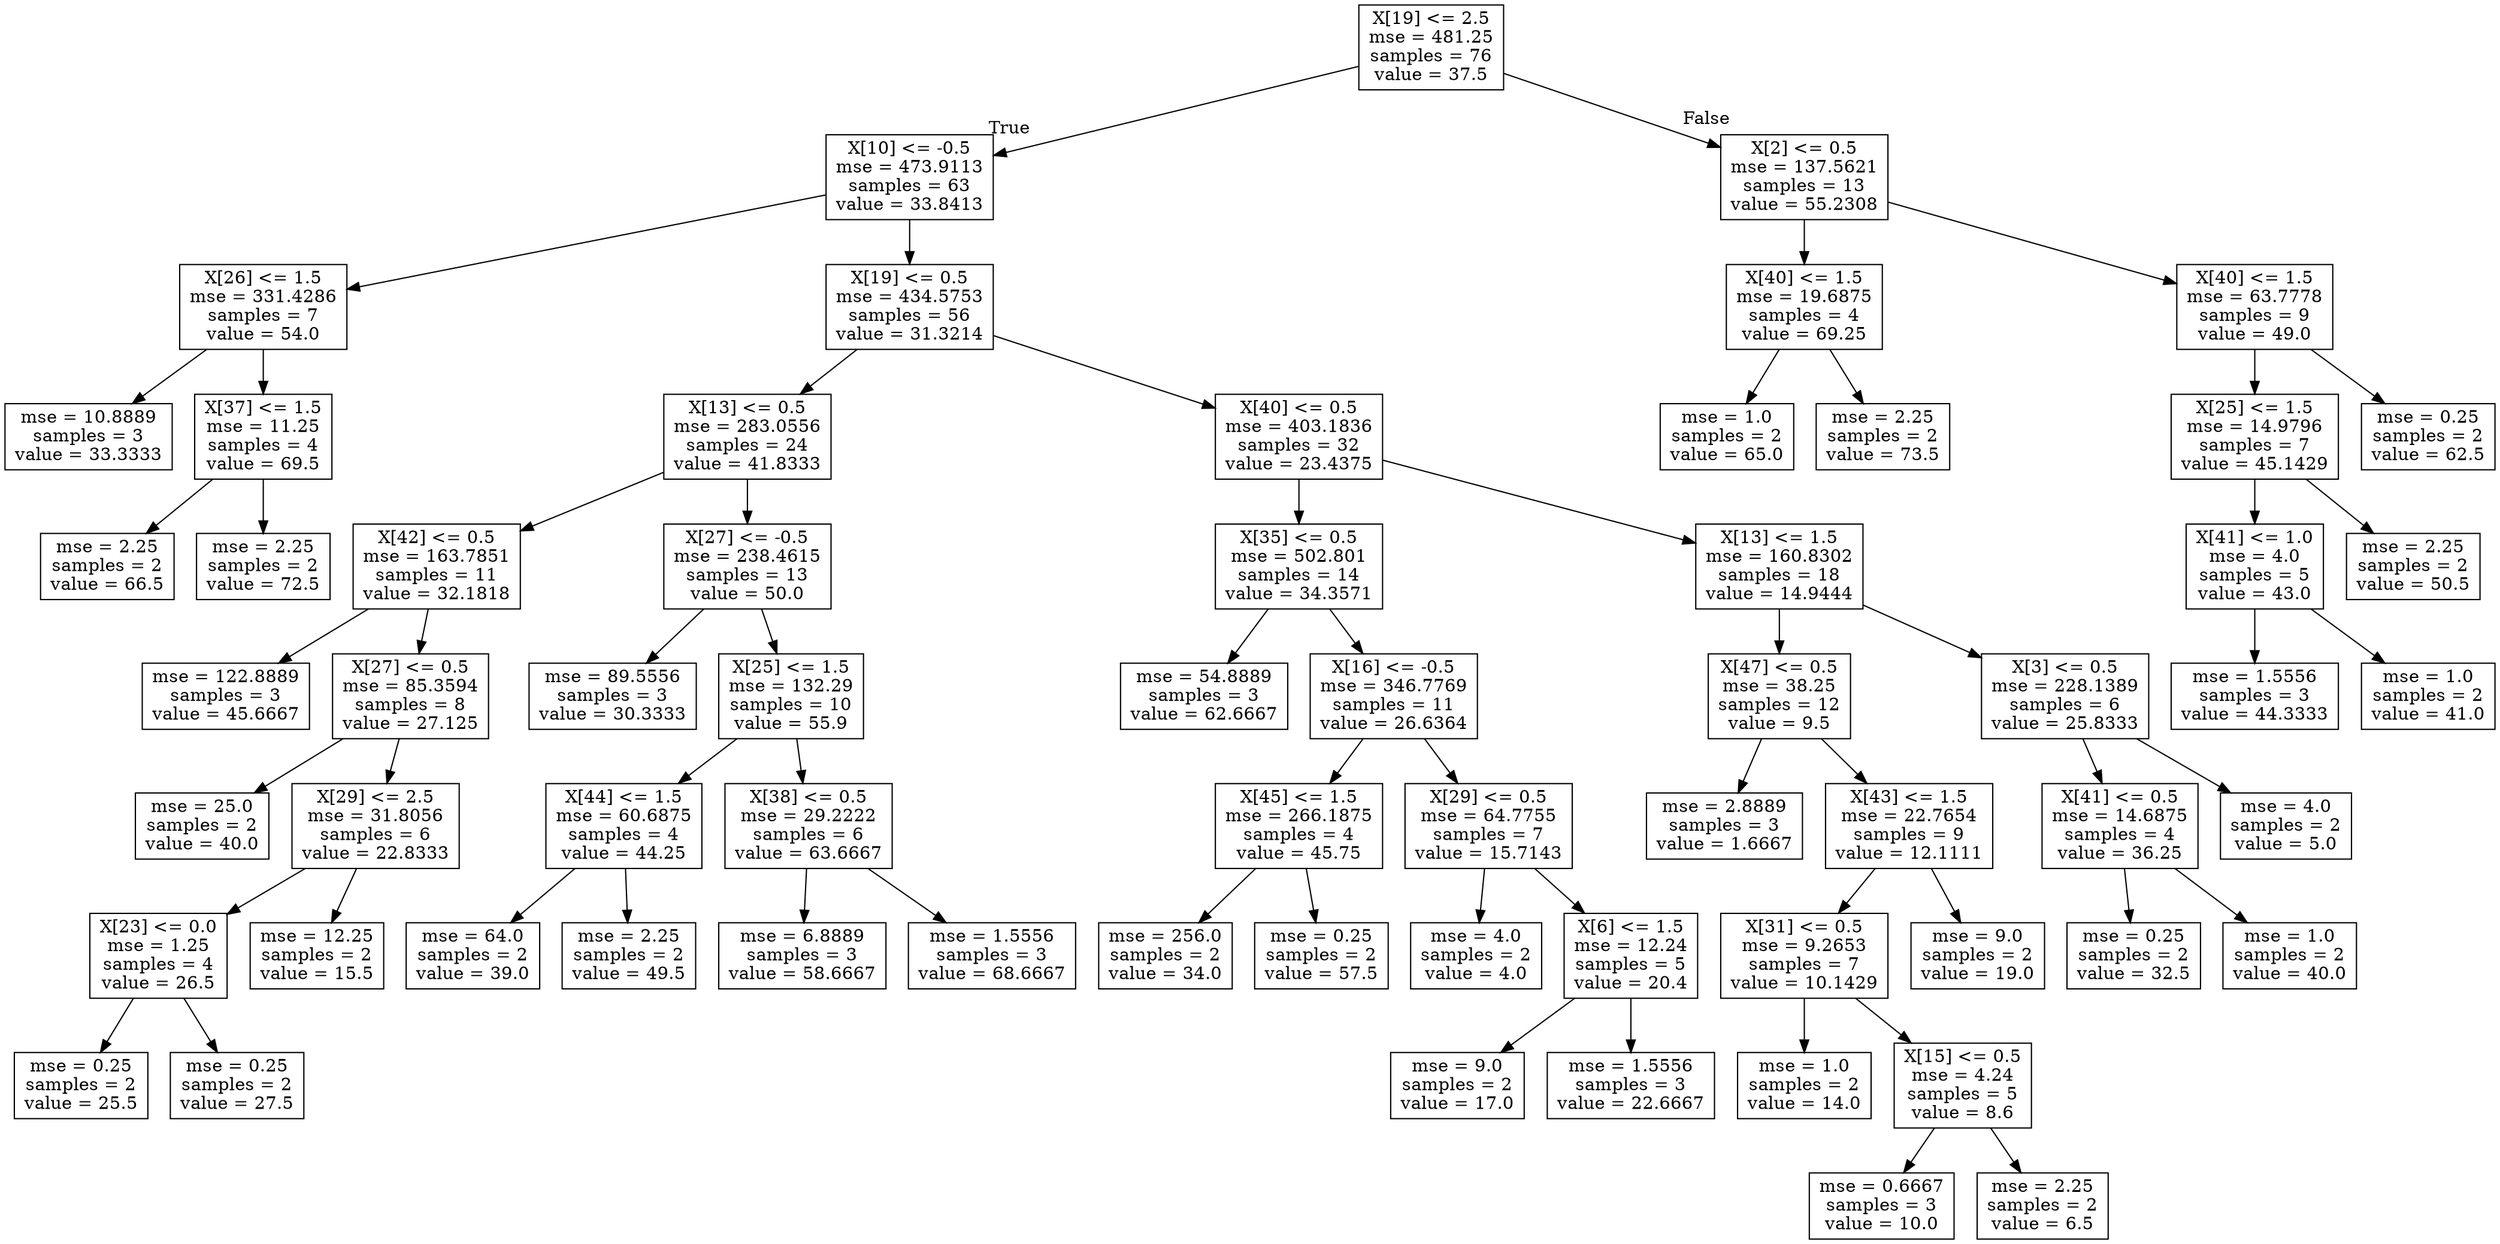 digraph Tree {
node [shape=box] ;
0 [label="X[19] <= 2.5\nmse = 481.25\nsamples = 76\nvalue = 37.5"] ;
1 [label="X[10] <= -0.5\nmse = 473.9113\nsamples = 63\nvalue = 33.8413"] ;
0 -> 1 [labeldistance=2.5, labelangle=45, headlabel="True"] ;
2 [label="X[26] <= 1.5\nmse = 331.4286\nsamples = 7\nvalue = 54.0"] ;
1 -> 2 ;
3 [label="mse = 10.8889\nsamples = 3\nvalue = 33.3333"] ;
2 -> 3 ;
4 [label="X[37] <= 1.5\nmse = 11.25\nsamples = 4\nvalue = 69.5"] ;
2 -> 4 ;
5 [label="mse = 2.25\nsamples = 2\nvalue = 66.5"] ;
4 -> 5 ;
6 [label="mse = 2.25\nsamples = 2\nvalue = 72.5"] ;
4 -> 6 ;
7 [label="X[19] <= 0.5\nmse = 434.5753\nsamples = 56\nvalue = 31.3214"] ;
1 -> 7 ;
8 [label="X[13] <= 0.5\nmse = 283.0556\nsamples = 24\nvalue = 41.8333"] ;
7 -> 8 ;
9 [label="X[42] <= 0.5\nmse = 163.7851\nsamples = 11\nvalue = 32.1818"] ;
8 -> 9 ;
10 [label="mse = 122.8889\nsamples = 3\nvalue = 45.6667"] ;
9 -> 10 ;
11 [label="X[27] <= 0.5\nmse = 85.3594\nsamples = 8\nvalue = 27.125"] ;
9 -> 11 ;
12 [label="mse = 25.0\nsamples = 2\nvalue = 40.0"] ;
11 -> 12 ;
13 [label="X[29] <= 2.5\nmse = 31.8056\nsamples = 6\nvalue = 22.8333"] ;
11 -> 13 ;
14 [label="X[23] <= 0.0\nmse = 1.25\nsamples = 4\nvalue = 26.5"] ;
13 -> 14 ;
15 [label="mse = 0.25\nsamples = 2\nvalue = 25.5"] ;
14 -> 15 ;
16 [label="mse = 0.25\nsamples = 2\nvalue = 27.5"] ;
14 -> 16 ;
17 [label="mse = 12.25\nsamples = 2\nvalue = 15.5"] ;
13 -> 17 ;
18 [label="X[27] <= -0.5\nmse = 238.4615\nsamples = 13\nvalue = 50.0"] ;
8 -> 18 ;
19 [label="mse = 89.5556\nsamples = 3\nvalue = 30.3333"] ;
18 -> 19 ;
20 [label="X[25] <= 1.5\nmse = 132.29\nsamples = 10\nvalue = 55.9"] ;
18 -> 20 ;
21 [label="X[44] <= 1.5\nmse = 60.6875\nsamples = 4\nvalue = 44.25"] ;
20 -> 21 ;
22 [label="mse = 64.0\nsamples = 2\nvalue = 39.0"] ;
21 -> 22 ;
23 [label="mse = 2.25\nsamples = 2\nvalue = 49.5"] ;
21 -> 23 ;
24 [label="X[38] <= 0.5\nmse = 29.2222\nsamples = 6\nvalue = 63.6667"] ;
20 -> 24 ;
25 [label="mse = 6.8889\nsamples = 3\nvalue = 58.6667"] ;
24 -> 25 ;
26 [label="mse = 1.5556\nsamples = 3\nvalue = 68.6667"] ;
24 -> 26 ;
27 [label="X[40] <= 0.5\nmse = 403.1836\nsamples = 32\nvalue = 23.4375"] ;
7 -> 27 ;
28 [label="X[35] <= 0.5\nmse = 502.801\nsamples = 14\nvalue = 34.3571"] ;
27 -> 28 ;
29 [label="mse = 54.8889\nsamples = 3\nvalue = 62.6667"] ;
28 -> 29 ;
30 [label="X[16] <= -0.5\nmse = 346.7769\nsamples = 11\nvalue = 26.6364"] ;
28 -> 30 ;
31 [label="X[45] <= 1.5\nmse = 266.1875\nsamples = 4\nvalue = 45.75"] ;
30 -> 31 ;
32 [label="mse = 256.0\nsamples = 2\nvalue = 34.0"] ;
31 -> 32 ;
33 [label="mse = 0.25\nsamples = 2\nvalue = 57.5"] ;
31 -> 33 ;
34 [label="X[29] <= 0.5\nmse = 64.7755\nsamples = 7\nvalue = 15.7143"] ;
30 -> 34 ;
35 [label="mse = 4.0\nsamples = 2\nvalue = 4.0"] ;
34 -> 35 ;
36 [label="X[6] <= 1.5\nmse = 12.24\nsamples = 5\nvalue = 20.4"] ;
34 -> 36 ;
37 [label="mse = 9.0\nsamples = 2\nvalue = 17.0"] ;
36 -> 37 ;
38 [label="mse = 1.5556\nsamples = 3\nvalue = 22.6667"] ;
36 -> 38 ;
39 [label="X[13] <= 1.5\nmse = 160.8302\nsamples = 18\nvalue = 14.9444"] ;
27 -> 39 ;
40 [label="X[47] <= 0.5\nmse = 38.25\nsamples = 12\nvalue = 9.5"] ;
39 -> 40 ;
41 [label="mse = 2.8889\nsamples = 3\nvalue = 1.6667"] ;
40 -> 41 ;
42 [label="X[43] <= 1.5\nmse = 22.7654\nsamples = 9\nvalue = 12.1111"] ;
40 -> 42 ;
43 [label="X[31] <= 0.5\nmse = 9.2653\nsamples = 7\nvalue = 10.1429"] ;
42 -> 43 ;
44 [label="mse = 1.0\nsamples = 2\nvalue = 14.0"] ;
43 -> 44 ;
45 [label="X[15] <= 0.5\nmse = 4.24\nsamples = 5\nvalue = 8.6"] ;
43 -> 45 ;
46 [label="mse = 0.6667\nsamples = 3\nvalue = 10.0"] ;
45 -> 46 ;
47 [label="mse = 2.25\nsamples = 2\nvalue = 6.5"] ;
45 -> 47 ;
48 [label="mse = 9.0\nsamples = 2\nvalue = 19.0"] ;
42 -> 48 ;
49 [label="X[3] <= 0.5\nmse = 228.1389\nsamples = 6\nvalue = 25.8333"] ;
39 -> 49 ;
50 [label="X[41] <= 0.5\nmse = 14.6875\nsamples = 4\nvalue = 36.25"] ;
49 -> 50 ;
51 [label="mse = 0.25\nsamples = 2\nvalue = 32.5"] ;
50 -> 51 ;
52 [label="mse = 1.0\nsamples = 2\nvalue = 40.0"] ;
50 -> 52 ;
53 [label="mse = 4.0\nsamples = 2\nvalue = 5.0"] ;
49 -> 53 ;
54 [label="X[2] <= 0.5\nmse = 137.5621\nsamples = 13\nvalue = 55.2308"] ;
0 -> 54 [labeldistance=2.5, labelangle=-45, headlabel="False"] ;
55 [label="X[40] <= 1.5\nmse = 19.6875\nsamples = 4\nvalue = 69.25"] ;
54 -> 55 ;
56 [label="mse = 1.0\nsamples = 2\nvalue = 65.0"] ;
55 -> 56 ;
57 [label="mse = 2.25\nsamples = 2\nvalue = 73.5"] ;
55 -> 57 ;
58 [label="X[40] <= 1.5\nmse = 63.7778\nsamples = 9\nvalue = 49.0"] ;
54 -> 58 ;
59 [label="X[25] <= 1.5\nmse = 14.9796\nsamples = 7\nvalue = 45.1429"] ;
58 -> 59 ;
60 [label="X[41] <= 1.0\nmse = 4.0\nsamples = 5\nvalue = 43.0"] ;
59 -> 60 ;
61 [label="mse = 1.5556\nsamples = 3\nvalue = 44.3333"] ;
60 -> 61 ;
62 [label="mse = 1.0\nsamples = 2\nvalue = 41.0"] ;
60 -> 62 ;
63 [label="mse = 2.25\nsamples = 2\nvalue = 50.5"] ;
59 -> 63 ;
64 [label="mse = 0.25\nsamples = 2\nvalue = 62.5"] ;
58 -> 64 ;
}